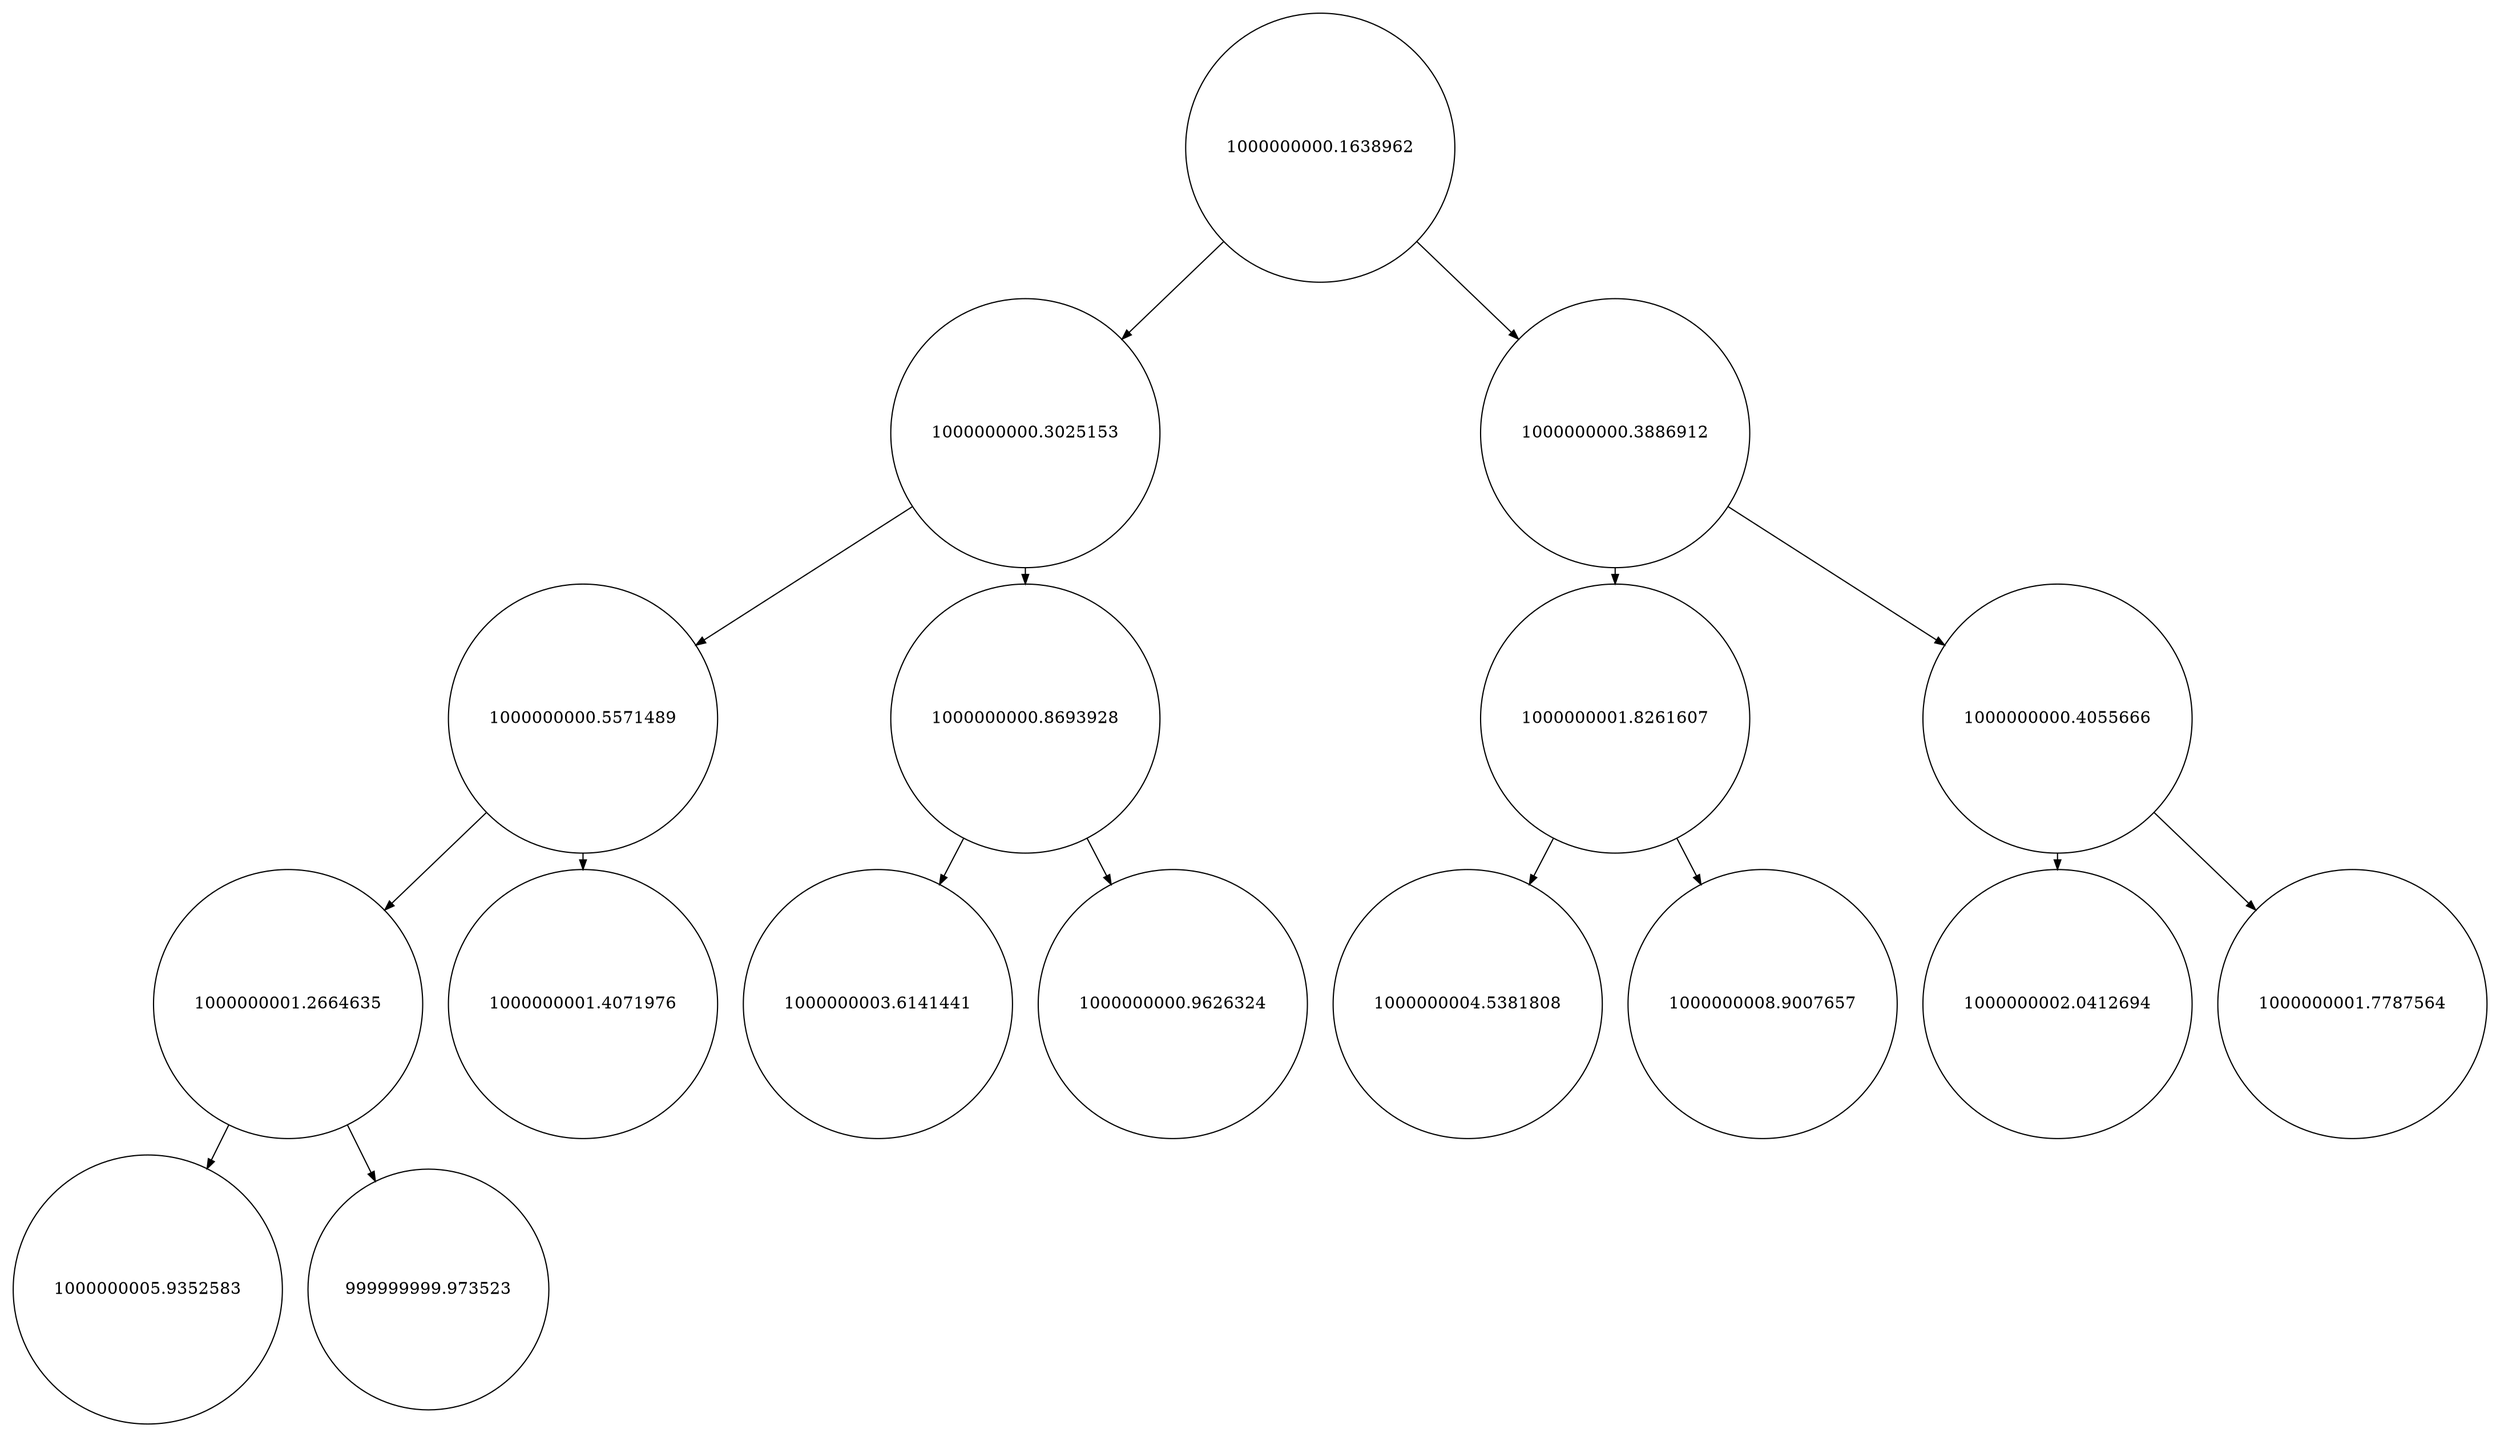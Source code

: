 
    digraph G {
    nodesep=0.3;
    ranksep=0.2;
    margin=0.1;
    node [shape=circle];
    edge [arrowsize=0.8];
    1 -> 2[side=left];
1 -> 3;
2 -> 4[side=left];
2 -> 5;
3 -> 6[side=left];
3 -> 7;
4 -> 8[side=left];
4 -> 9;
5 -> 10[side=left];
5 -> 11;
6 -> 12[side=left];
6 -> 13;
7 -> 14[side=left];
7 -> 15;
8 -> 16[side=left];
8 -> 17;
1[label="1000000000.1638962"]
2[label="1000000000.3025153"]
3[label="1000000000.3886912"]
4[label="1000000000.5571489"]
5[label="1000000000.8693928"]
6[label="1000000001.8261607"]
7[label="1000000000.4055666"]
8[label="1000000001.2664635"]
9[label="1000000001.4071976"]
10[label="1000000003.6141441"]
11[label="1000000000.9626324"]
12[label="1000000004.5381808"]
13[label="1000000008.9007657"]
14[label="1000000002.0412694"]
15[label="1000000001.7787564"]
16[label="1000000005.9352583"]
17[label="999999999.973523"]}